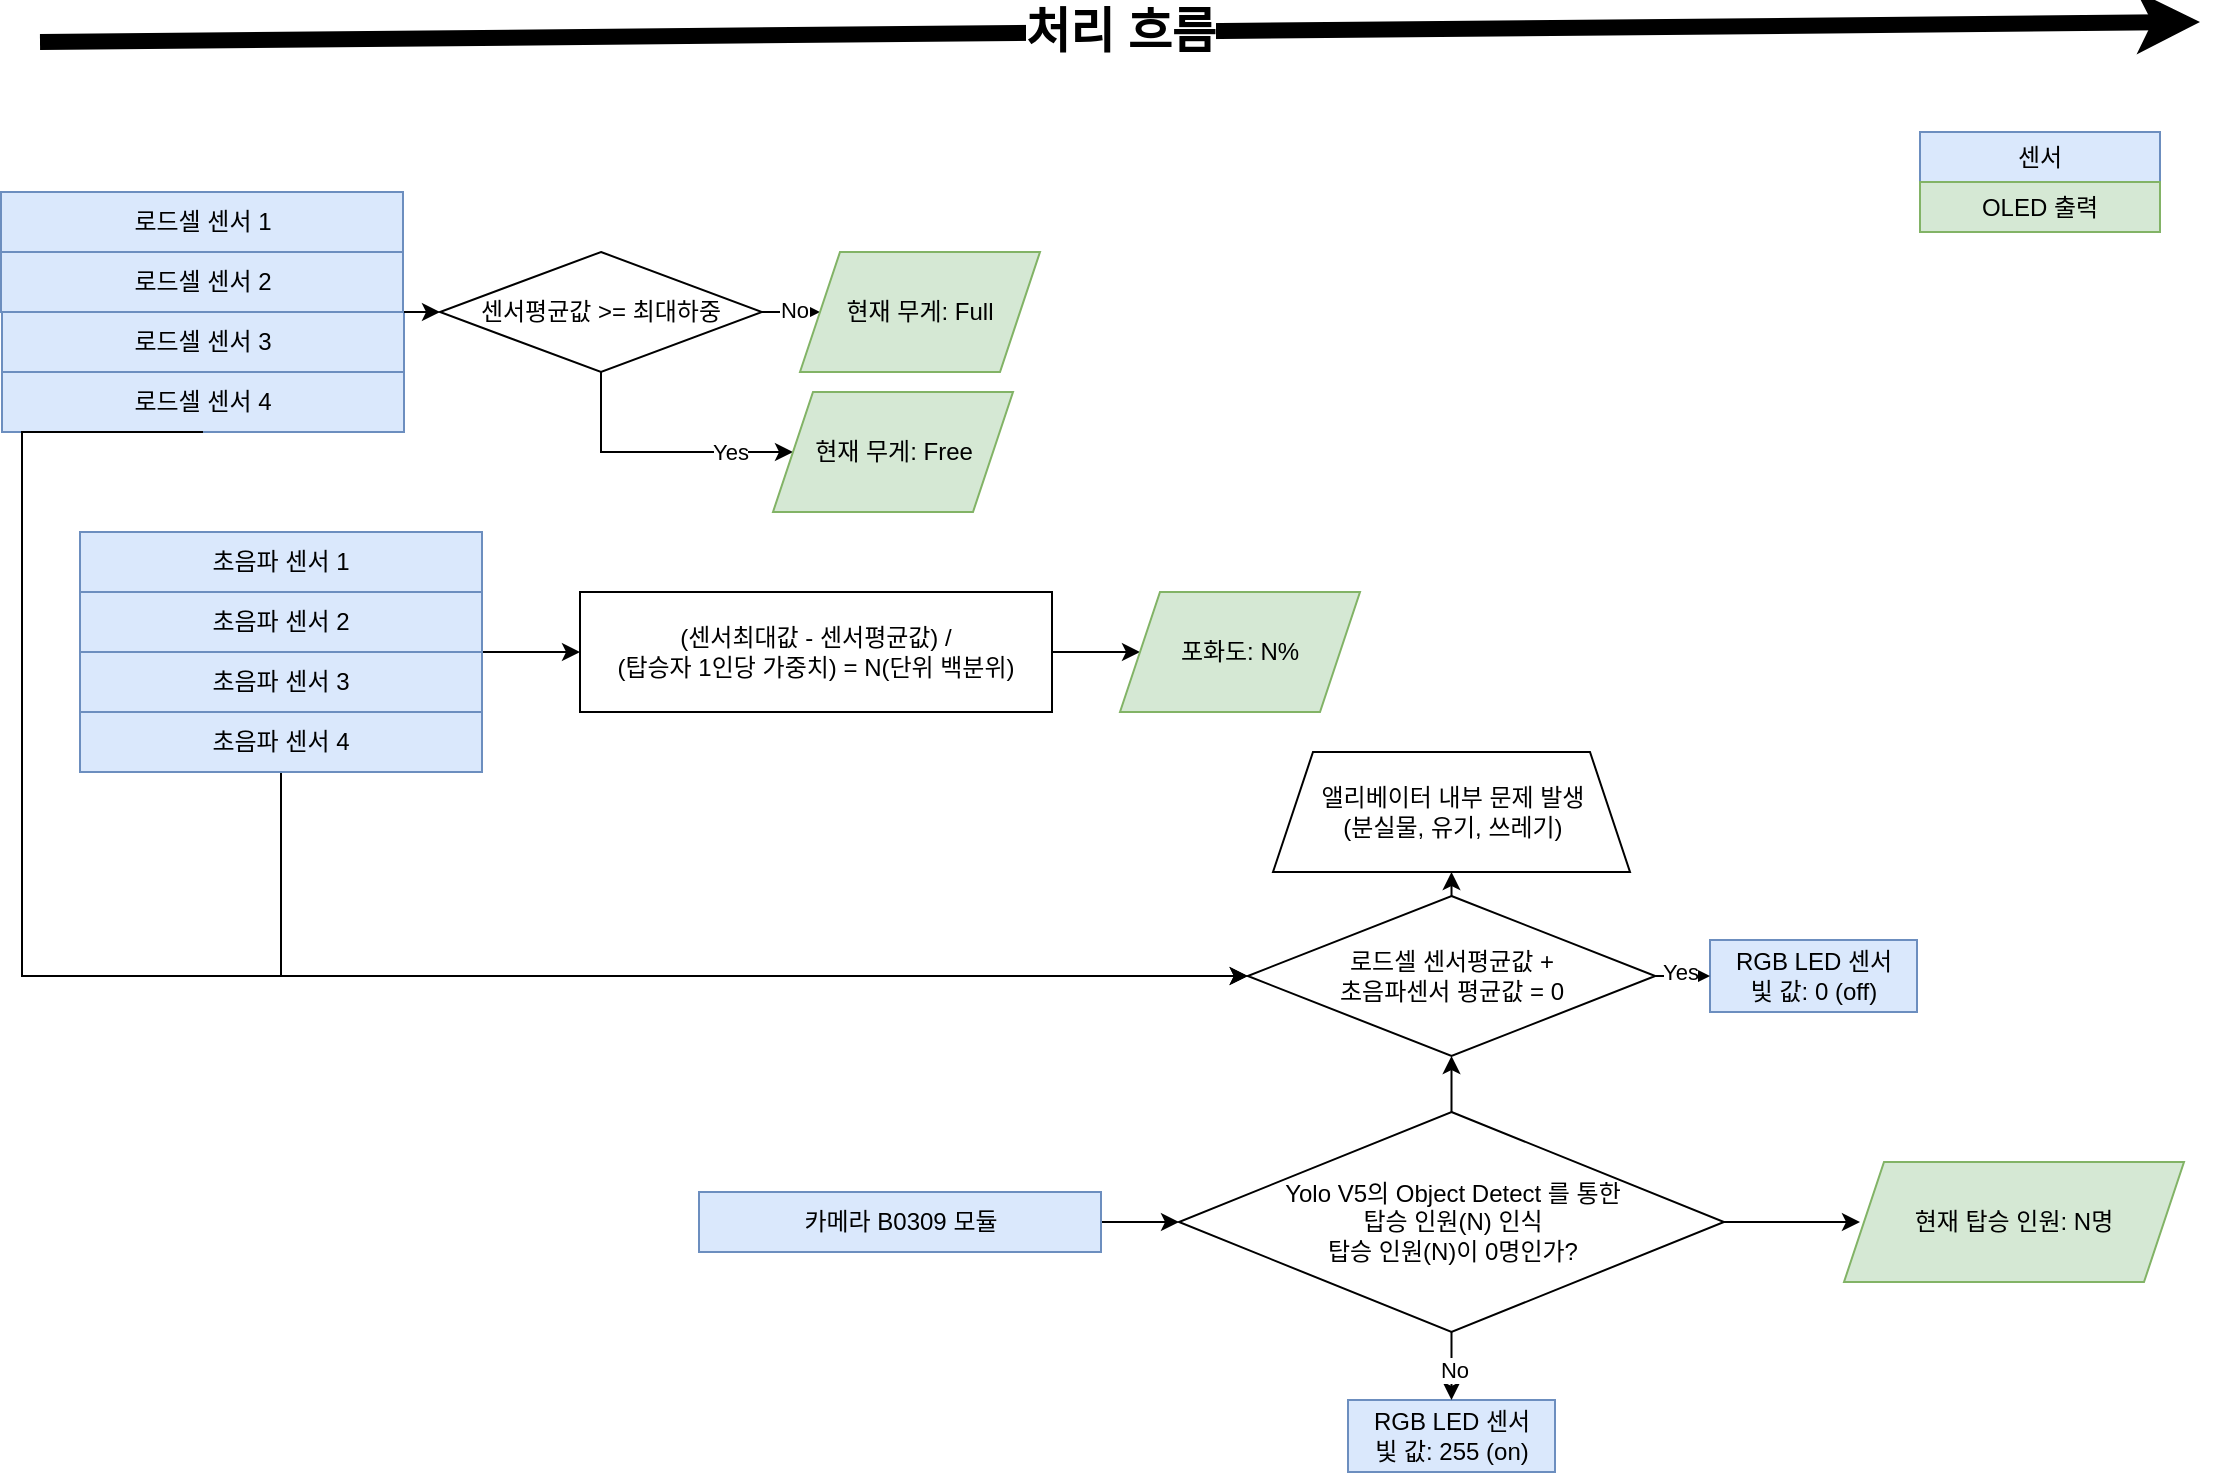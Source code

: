 <mxfile version="22.0.4" type="device">
  <diagram id="prtHgNgQTEPvFCAcTncT" name="Page-1">
    <mxGraphModel dx="1687" dy="892" grid="1" gridSize="10" guides="1" tooltips="1" connect="1" arrows="1" fold="1" page="1" pageScale="1" pageWidth="1169" pageHeight="827" math="0" shadow="0">
      <root>
        <mxCell id="0" />
        <mxCell id="1" parent="0" />
        <mxCell id="CC6OImh5O8wck14vR6c3-58" style="edgeStyle=orthogonalEdgeStyle;rounded=0;orthogonalLoop=1;jettySize=auto;html=1;exitX=1;exitY=0.5;exitDx=0;exitDy=0;entryX=0;entryY=0.5;entryDx=0;entryDy=0;" edge="1" parent="1" source="CC6OImh5O8wck14vR6c3-37" target="CC6OImh5O8wck14vR6c3-25">
          <mxGeometry relative="1" as="geometry" />
        </mxCell>
        <mxCell id="CC6OImh5O8wck14vR6c3-60" value="No" style="edgeLabel;html=1;align=center;verticalAlign=middle;resizable=0;points=[];" vertex="1" connectable="0" parent="CC6OImh5O8wck14vR6c3-58">
          <mxGeometry x="0.071" y="1" relative="1" as="geometry">
            <mxPoint as="offset" />
          </mxGeometry>
        </mxCell>
        <mxCell id="CC6OImh5O8wck14vR6c3-59" style="edgeStyle=orthogonalEdgeStyle;rounded=0;orthogonalLoop=1;jettySize=auto;html=1;exitX=0.5;exitY=1;exitDx=0;exitDy=0;entryX=0;entryY=0.5;entryDx=0;entryDy=0;" edge="1" parent="1" source="CC6OImh5O8wck14vR6c3-37" target="CC6OImh5O8wck14vR6c3-26">
          <mxGeometry relative="1" as="geometry">
            <Array as="points">
              <mxPoint x="321" y="255" />
            </Array>
          </mxGeometry>
        </mxCell>
        <mxCell id="CC6OImh5O8wck14vR6c3-62" value="Yes" style="edgeLabel;html=1;align=center;verticalAlign=middle;resizable=0;points=[];" vertex="1" connectable="0" parent="CC6OImh5O8wck14vR6c3-59">
          <mxGeometry x="0.536" relative="1" as="geometry">
            <mxPoint as="offset" />
          </mxGeometry>
        </mxCell>
        <mxCell id="CC6OImh5O8wck14vR6c3-37" value="센서평균값 &amp;gt;= 최대하중" style="rhombus;whiteSpace=wrap;html=1;" vertex="1" parent="1">
          <mxGeometry x="240" y="155" width="161" height="60" as="geometry" />
        </mxCell>
        <mxCell id="CC6OImh5O8wck14vR6c3-42" value="RGB LED 센서&lt;br&gt;빛 값: 255 (on)" style="rounded=0;whiteSpace=wrap;html=1;fillColor=#dae8fc;strokeColor=#6c8ebf;" vertex="1" parent="1">
          <mxGeometry x="694" y="729" width="103.5" height="36" as="geometry" />
        </mxCell>
        <mxCell id="CC6OImh5O8wck14vR6c3-65" style="edgeStyle=orthogonalEdgeStyle;rounded=0;orthogonalLoop=1;jettySize=auto;html=1;exitX=1;exitY=0.5;exitDx=0;exitDy=0;entryX=0;entryY=0.5;entryDx=0;entryDy=0;" edge="1" parent="1" source="CC6OImh5O8wck14vR6c3-47" target="CC6OImh5O8wck14vR6c3-53">
          <mxGeometry relative="1" as="geometry" />
        </mxCell>
        <mxCell id="CC6OImh5O8wck14vR6c3-47" value="카메라 B0309 모듈" style="rounded=0;whiteSpace=wrap;html=1;fillColor=#dae8fc;strokeColor=#6c8ebf;" vertex="1" parent="1">
          <mxGeometry x="369.5" y="625" width="201" height="30" as="geometry" />
        </mxCell>
        <mxCell id="CC6OImh5O8wck14vR6c3-74" style="edgeStyle=orthogonalEdgeStyle;rounded=0;orthogonalLoop=1;jettySize=auto;html=1;exitX=1;exitY=0.5;exitDx=0;exitDy=0;entryX=0;entryY=0.5;entryDx=0;entryDy=0;" edge="1" parent="1" source="CC6OImh5O8wck14vR6c3-50" target="CC6OImh5O8wck14vR6c3-29">
          <mxGeometry relative="1" as="geometry" />
        </mxCell>
        <mxCell id="CC6OImh5O8wck14vR6c3-50" value="(센서최대값 - 센서평균값) /&lt;br&gt;(탑승자 1인당 가중치) = N(단위 백분위)&lt;br&gt;" style="rounded=0;whiteSpace=wrap;html=1;" vertex="1" parent="1">
          <mxGeometry x="310" y="325" width="236" height="60" as="geometry" />
        </mxCell>
        <mxCell id="CC6OImh5O8wck14vR6c3-51" value="RGB LED 센서&lt;br style=&quot;border-color: var(--border-color);&quot;&gt;빛 값: 0 (off)" style="rounded=0;whiteSpace=wrap;html=1;fillColor=#dae8fc;strokeColor=#6c8ebf;" vertex="1" parent="1">
          <mxGeometry x="875" y="499" width="103.5" height="36" as="geometry" />
        </mxCell>
        <mxCell id="CC6OImh5O8wck14vR6c3-69" style="edgeStyle=orthogonalEdgeStyle;rounded=0;orthogonalLoop=1;jettySize=auto;html=1;exitX=0.5;exitY=1;exitDx=0;exitDy=0;entryX=0.5;entryY=0;entryDx=0;entryDy=0;" edge="1" parent="1" source="CC6OImh5O8wck14vR6c3-53" target="CC6OImh5O8wck14vR6c3-42">
          <mxGeometry relative="1" as="geometry" />
        </mxCell>
        <mxCell id="CC6OImh5O8wck14vR6c3-70" value="No" style="edgeLabel;html=1;align=center;verticalAlign=middle;resizable=0;points=[];" vertex="1" connectable="0" parent="CC6OImh5O8wck14vR6c3-69">
          <mxGeometry x="0.118" y="1" relative="1" as="geometry">
            <mxPoint as="offset" />
          </mxGeometry>
        </mxCell>
        <mxCell id="CC6OImh5O8wck14vR6c3-83" style="edgeStyle=orthogonalEdgeStyle;rounded=0;orthogonalLoop=1;jettySize=auto;html=1;exitX=0.5;exitY=0;exitDx=0;exitDy=0;entryX=0.5;entryY=1;entryDx=0;entryDy=0;" edge="1" parent="1" source="CC6OImh5O8wck14vR6c3-53" target="CC6OImh5O8wck14vR6c3-71">
          <mxGeometry relative="1" as="geometry" />
        </mxCell>
        <mxCell id="CC6OImh5O8wck14vR6c3-53" value="Yolo V5의 Object Detect 를 통한&lt;br&gt;탑승 인원(N) 인식&lt;br&gt;탑승 인원(N)이 0명인가?" style="rhombus;whiteSpace=wrap;html=1;" vertex="1" parent="1">
          <mxGeometry x="609.5" y="585" width="272.5" height="110" as="geometry" />
        </mxCell>
        <mxCell id="CC6OImh5O8wck14vR6c3-25" value="현재 무게: Full" style="shape=parallelogram;perimeter=parallelogramPerimeter;whiteSpace=wrap;html=1;fixedSize=1;fillColor=#d5e8d4;strokeColor=#82b366;" vertex="1" parent="1">
          <mxGeometry x="420" y="155" width="120" height="60" as="geometry" />
        </mxCell>
        <mxCell id="CC6OImh5O8wck14vR6c3-26" value="현재 무게: Free" style="shape=parallelogram;perimeter=parallelogramPerimeter;whiteSpace=wrap;html=1;fixedSize=1;fillColor=#d5e8d4;strokeColor=#82b366;" vertex="1" parent="1">
          <mxGeometry x="406.5" y="225" width="120" height="60" as="geometry" />
        </mxCell>
        <mxCell id="CC6OImh5O8wck14vR6c3-29" value="포화도: N%" style="shape=parallelogram;perimeter=parallelogramPerimeter;whiteSpace=wrap;html=1;fixedSize=1;fillColor=#d5e8d4;strokeColor=#82b366;" vertex="1" parent="1">
          <mxGeometry x="580" y="325" width="120" height="60" as="geometry" />
        </mxCell>
        <mxCell id="CC6OImh5O8wck14vR6c3-31" value="현재 탑승 인원: N명" style="shape=parallelogram;perimeter=parallelogramPerimeter;whiteSpace=wrap;html=1;fixedSize=1;fillColor=#d5e8d4;strokeColor=#82b366;" vertex="1" parent="1">
          <mxGeometry x="942" y="610" width="170" height="60" as="geometry" />
        </mxCell>
        <mxCell id="CC6OImh5O8wck14vR6c3-55" value="" style="group" vertex="1" connectable="0" parent="1">
          <mxGeometry x="20.5" y="125" width="201.5" height="120" as="geometry" />
        </mxCell>
        <mxCell id="CC6OImh5O8wck14vR6c3-38" value="로드셀 센서 1" style="rounded=0;whiteSpace=wrap;html=1;fillColor=#dae8fc;strokeColor=#6c8ebf;" vertex="1" parent="CC6OImh5O8wck14vR6c3-55">
          <mxGeometry width="201" height="30" as="geometry" />
        </mxCell>
        <mxCell id="CC6OImh5O8wck14vR6c3-39" value="로드셀 센서 2" style="rounded=0;whiteSpace=wrap;html=1;fillColor=#dae8fc;strokeColor=#6c8ebf;" vertex="1" parent="CC6OImh5O8wck14vR6c3-55">
          <mxGeometry y="30" width="201" height="30" as="geometry" />
        </mxCell>
        <mxCell id="CC6OImh5O8wck14vR6c3-40" value="로드셀 센서 3" style="rounded=0;whiteSpace=wrap;html=1;fillColor=#dae8fc;strokeColor=#6c8ebf;" vertex="1" parent="CC6OImh5O8wck14vR6c3-55">
          <mxGeometry x="0.5" y="60" width="201" height="30" as="geometry" />
        </mxCell>
        <mxCell id="CC6OImh5O8wck14vR6c3-41" value="로드셀 센서 4" style="rounded=0;whiteSpace=wrap;html=1;fillColor=#dae8fc;strokeColor=#6c8ebf;" vertex="1" parent="CC6OImh5O8wck14vR6c3-55">
          <mxGeometry x="0.5" y="90" width="201" height="30" as="geometry" />
        </mxCell>
        <mxCell id="CC6OImh5O8wck14vR6c3-43" value="초음파 센서 1" style="rounded=0;whiteSpace=wrap;html=1;fillColor=#dae8fc;strokeColor=#6c8ebf;" vertex="1" parent="1">
          <mxGeometry x="60" y="295" width="201" height="30" as="geometry" />
        </mxCell>
        <mxCell id="CC6OImh5O8wck14vR6c3-73" style="edgeStyle=orthogonalEdgeStyle;rounded=0;orthogonalLoop=1;jettySize=auto;html=1;exitX=1;exitY=1;exitDx=0;exitDy=0;entryX=0;entryY=0.5;entryDx=0;entryDy=0;" edge="1" parent="1" source="CC6OImh5O8wck14vR6c3-44" target="CC6OImh5O8wck14vR6c3-50">
          <mxGeometry relative="1" as="geometry">
            <Array as="points">
              <mxPoint x="270" y="355" />
              <mxPoint x="270" y="355" />
            </Array>
          </mxGeometry>
        </mxCell>
        <mxCell id="CC6OImh5O8wck14vR6c3-44" value="초음파 센서 2" style="rounded=0;whiteSpace=wrap;html=1;fillColor=#dae8fc;strokeColor=#6c8ebf;" vertex="1" parent="1">
          <mxGeometry x="60" y="325" width="201" height="30" as="geometry" />
        </mxCell>
        <mxCell id="CC6OImh5O8wck14vR6c3-45" value="초음파 센서 3" style="rounded=0;whiteSpace=wrap;html=1;fillColor=#dae8fc;strokeColor=#6c8ebf;" vertex="1" parent="1">
          <mxGeometry x="60" y="355" width="201" height="30" as="geometry" />
        </mxCell>
        <mxCell id="CC6OImh5O8wck14vR6c3-78" style="edgeStyle=orthogonalEdgeStyle;rounded=0;orthogonalLoop=1;jettySize=auto;html=1;exitX=0.5;exitY=1;exitDx=0;exitDy=0;entryX=0;entryY=0.5;entryDx=0;entryDy=0;" edge="1" parent="1" source="CC6OImh5O8wck14vR6c3-46" target="CC6OImh5O8wck14vR6c3-71">
          <mxGeometry relative="1" as="geometry">
            <mxPoint x="160" y="465" as="targetPoint" />
          </mxGeometry>
        </mxCell>
        <mxCell id="CC6OImh5O8wck14vR6c3-46" value="초음파 센서 4" style="rounded=0;whiteSpace=wrap;html=1;fillColor=#dae8fc;strokeColor=#6c8ebf;" vertex="1" parent="1">
          <mxGeometry x="60" y="385" width="201" height="30" as="geometry" />
        </mxCell>
        <mxCell id="CC6OImh5O8wck14vR6c3-57" style="edgeStyle=orthogonalEdgeStyle;rounded=0;orthogonalLoop=1;jettySize=auto;html=1;exitX=1;exitY=0;exitDx=0;exitDy=0;entryX=0;entryY=0.5;entryDx=0;entryDy=0;" edge="1" parent="1" source="CC6OImh5O8wck14vR6c3-40" target="CC6OImh5O8wck14vR6c3-37">
          <mxGeometry relative="1" as="geometry">
            <Array as="points">
              <mxPoint x="240" y="185" />
              <mxPoint x="240" y="185" />
            </Array>
          </mxGeometry>
        </mxCell>
        <mxCell id="CC6OImh5O8wck14vR6c3-79" style="edgeStyle=orthogonalEdgeStyle;rounded=0;orthogonalLoop=1;jettySize=auto;html=1;exitX=1;exitY=0.5;exitDx=0;exitDy=0;entryX=0;entryY=0.5;entryDx=0;entryDy=0;" edge="1" parent="1" source="CC6OImh5O8wck14vR6c3-71" target="CC6OImh5O8wck14vR6c3-51">
          <mxGeometry relative="1" as="geometry" />
        </mxCell>
        <mxCell id="CC6OImh5O8wck14vR6c3-81" value="Yes" style="edgeLabel;html=1;align=center;verticalAlign=middle;resizable=0;points=[];" vertex="1" connectable="0" parent="CC6OImh5O8wck14vR6c3-79">
          <mxGeometry x="-0.102" y="2" relative="1" as="geometry">
            <mxPoint as="offset" />
          </mxGeometry>
        </mxCell>
        <mxCell id="CC6OImh5O8wck14vR6c3-85" style="edgeStyle=orthogonalEdgeStyle;rounded=0;orthogonalLoop=1;jettySize=auto;html=1;exitX=0.5;exitY=0;exitDx=0;exitDy=0;entryX=0.5;entryY=1;entryDx=0;entryDy=0;" edge="1" parent="1" source="CC6OImh5O8wck14vR6c3-71" target="CC6OImh5O8wck14vR6c3-84">
          <mxGeometry relative="1" as="geometry" />
        </mxCell>
        <mxCell id="CC6OImh5O8wck14vR6c3-71" value="로드셀 센서평균값 +&lt;br&gt;초음파센서 평균값 = 0" style="rhombus;whiteSpace=wrap;html=1;" vertex="1" parent="1">
          <mxGeometry x="643.88" y="477" width="203.75" height="80" as="geometry" />
        </mxCell>
        <mxCell id="CC6OImh5O8wck14vR6c3-75" style="edgeStyle=orthogonalEdgeStyle;rounded=0;orthogonalLoop=1;jettySize=auto;html=1;exitX=0.5;exitY=1;exitDx=0;exitDy=0;" edge="1" parent="1" source="CC6OImh5O8wck14vR6c3-41" target="CC6OImh5O8wck14vR6c3-71">
          <mxGeometry relative="1" as="geometry">
            <mxPoint x="410" y="485" as="targetPoint" />
            <Array as="points">
              <mxPoint x="31" y="245" />
              <mxPoint x="31" y="517" />
            </Array>
          </mxGeometry>
        </mxCell>
        <mxCell id="CC6OImh5O8wck14vR6c3-84" value="앨리베이터 내부 문제 발생&lt;br&gt;(분실물, 유기, 쓰레기)" style="shape=trapezoid;perimeter=trapezoidPerimeter;whiteSpace=wrap;html=1;fixedSize=1;" vertex="1" parent="1">
          <mxGeometry x="656.5" y="405" width="178.5" height="60" as="geometry" />
        </mxCell>
        <mxCell id="CC6OImh5O8wck14vR6c3-91" value="" style="endArrow=classic;html=1;rounded=0;strokeWidth=8;" edge="1" parent="1">
          <mxGeometry relative="1" as="geometry">
            <mxPoint x="40" y="50" as="sourcePoint" />
            <mxPoint x="1120" y="40" as="targetPoint" />
          </mxGeometry>
        </mxCell>
        <mxCell id="CC6OImh5O8wck14vR6c3-92" value="&lt;font style=&quot;font-size: 24px;&quot;&gt;&lt;b&gt;처리 흐름&lt;/b&gt;&lt;/font&gt;" style="edgeLabel;resizable=0;html=1;align=center;verticalAlign=middle;" connectable="0" vertex="1" parent="CC6OImh5O8wck14vR6c3-91">
          <mxGeometry relative="1" as="geometry" />
        </mxCell>
        <mxCell id="CC6OImh5O8wck14vR6c3-96" value="센서" style="rounded=0;whiteSpace=wrap;html=1;fillColor=#dae8fc;strokeColor=#6c8ebf;" vertex="1" parent="1">
          <mxGeometry x="980" y="95" width="120" height="25" as="geometry" />
        </mxCell>
        <mxCell id="CC6OImh5O8wck14vR6c3-97" value="OLED 출력" style="rounded=0;whiteSpace=wrap;html=1;fillColor=#d5e8d4;strokeColor=#82b366;" vertex="1" parent="1">
          <mxGeometry x="980" y="120" width="120" height="25" as="geometry" />
        </mxCell>
        <mxCell id="CC6OImh5O8wck14vR6c3-99" style="edgeStyle=orthogonalEdgeStyle;rounded=0;orthogonalLoop=1;jettySize=auto;html=1;exitX=1;exitY=0.5;exitDx=0;exitDy=0;entryX=0.047;entryY=0.5;entryDx=0;entryDy=0;entryPerimeter=0;" edge="1" parent="1" source="CC6OImh5O8wck14vR6c3-53" target="CC6OImh5O8wck14vR6c3-31">
          <mxGeometry relative="1" as="geometry" />
        </mxCell>
      </root>
    </mxGraphModel>
  </diagram>
</mxfile>
